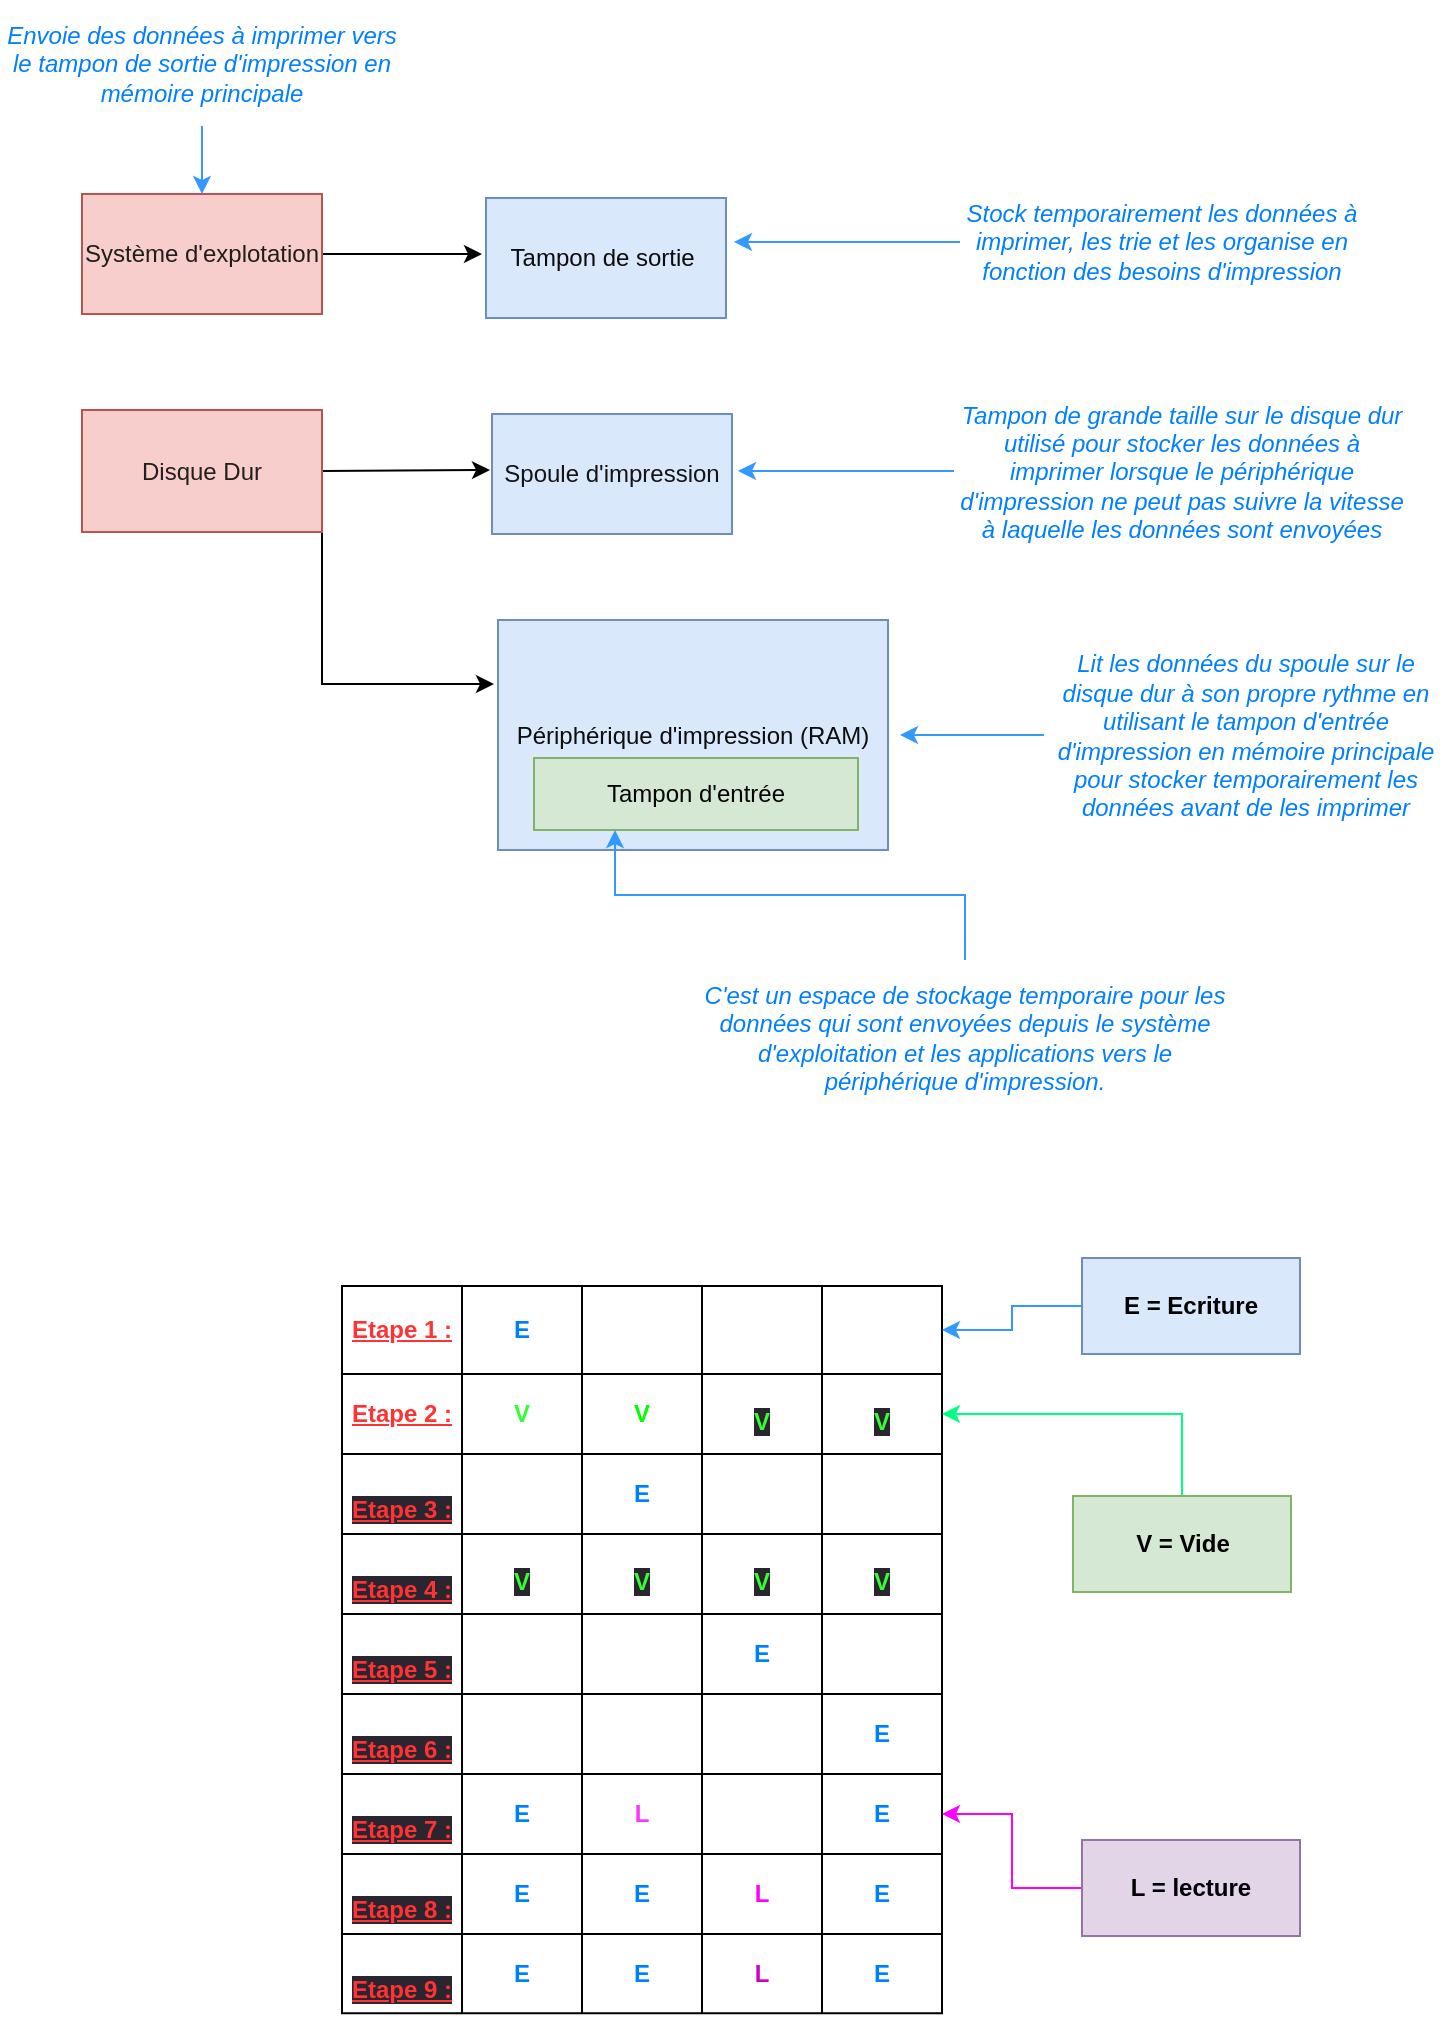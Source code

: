 <mxfile version="20.8.10" type="github">
  <diagram name="Page-1" id="JDdlgFW0gKq0d52Cq8cj">
    <mxGraphModel dx="1372" dy="804" grid="0" gridSize="10" guides="1" tooltips="1" connect="1" arrows="1" fold="1" page="1" pageScale="1" pageWidth="827" pageHeight="1169" math="0" shadow="0">
      <root>
        <mxCell id="0" />
        <mxCell id="1" parent="0" />
        <mxCell id="z1ANjw4GvxhcsmQa3rEd-2" style="edgeStyle=orthogonalEdgeStyle;rounded=0;orthogonalLoop=1;jettySize=auto;html=1;" parent="1" source="z1ANjw4GvxhcsmQa3rEd-1" edge="1">
          <mxGeometry relative="1" as="geometry">
            <mxPoint x="310" y="160" as="targetPoint" />
          </mxGeometry>
        </mxCell>
        <mxCell id="z1ANjw4GvxhcsmQa3rEd-1" value="Système d&#39;explotation" style="rounded=0;whiteSpace=wrap;html=1;fillColor=#dae8fc;strokeColor=#6c8ebf;" parent="1" vertex="1">
          <mxGeometry x="110" y="130" width="120" height="60" as="geometry" />
        </mxCell>
        <mxCell id="ZCl33w4Mcye-EvgwvGmg-1" value="&lt;font color=&quot;#1f1e1e&quot;&gt;Système d&#39;explotation&lt;/font&gt;" style="rounded=0;whiteSpace=wrap;html=1;fillColor=#f8cecc;strokeColor=#b85450;" parent="1" vertex="1">
          <mxGeometry x="110" y="130" width="120" height="60" as="geometry" />
        </mxCell>
        <mxCell id="ZCl33w4Mcye-EvgwvGmg-2" value="&lt;font color=&quot;#0d0d0d&quot;&gt;Tampon de sortie&amp;nbsp;&lt;/font&gt;" style="rounded=0;whiteSpace=wrap;html=1;fillColor=#dae8fc;strokeColor=#6c8ebf;" parent="1" vertex="1">
          <mxGeometry x="312" y="132" width="120" height="60" as="geometry" />
        </mxCell>
        <mxCell id="ZCl33w4Mcye-EvgwvGmg-7" style="edgeStyle=orthogonalEdgeStyle;rounded=0;orthogonalLoop=1;jettySize=auto;html=1;exitX=1;exitY=0.5;exitDx=0;exitDy=0;" parent="1" source="ZCl33w4Mcye-EvgwvGmg-5" edge="1">
          <mxGeometry relative="1" as="geometry">
            <mxPoint x="314" y="268" as="targetPoint" />
          </mxGeometry>
        </mxCell>
        <mxCell id="ZCl33w4Mcye-EvgwvGmg-10" style="edgeStyle=orthogonalEdgeStyle;rounded=0;orthogonalLoop=1;jettySize=auto;html=1;exitX=1;exitY=1;exitDx=0;exitDy=0;" parent="1" source="ZCl33w4Mcye-EvgwvGmg-5" edge="1">
          <mxGeometry relative="1" as="geometry">
            <mxPoint x="316" y="375" as="targetPoint" />
            <Array as="points">
              <mxPoint x="230" y="375" />
            </Array>
          </mxGeometry>
        </mxCell>
        <mxCell id="ZCl33w4Mcye-EvgwvGmg-5" value="&lt;font color=&quot;#231f1f&quot;&gt;Disque Dur&lt;/font&gt;" style="rounded=0;whiteSpace=wrap;html=1;fillColor=#f8cecc;strokeColor=#b85450;" parent="1" vertex="1">
          <mxGeometry x="110" y="238" width="120" height="61" as="geometry" />
        </mxCell>
        <mxCell id="ZCl33w4Mcye-EvgwvGmg-8" value="&lt;font color=&quot;#141414&quot;&gt;Spoule d&#39;impression&lt;/font&gt;" style="rounded=0;whiteSpace=wrap;html=1;fillColor=#dae8fc;strokeColor=#6c8ebf;" parent="1" vertex="1">
          <mxGeometry x="315" y="240" width="120" height="60" as="geometry" />
        </mxCell>
        <mxCell id="ZCl33w4Mcye-EvgwvGmg-11" value="&lt;font color=&quot;#0d0d0d&quot;&gt;Périphérique d&#39;impression (RAM)&lt;/font&gt;" style="rounded=0;whiteSpace=wrap;html=1;fillColor=#dae8fc;strokeColor=#6c8ebf;" parent="1" vertex="1">
          <mxGeometry x="318" y="343" width="195" height="115" as="geometry" />
        </mxCell>
        <mxCell id="ZCl33w4Mcye-EvgwvGmg-13" value="&lt;font color=&quot;#050303&quot;&gt;Tampon d&#39;entrée&lt;/font&gt;" style="rounded=0;whiteSpace=wrap;html=1;fillColor=#d5e8d4;strokeColor=#82b366;" parent="1" vertex="1">
          <mxGeometry x="336" y="412" width="162" height="36" as="geometry" />
        </mxCell>
        <mxCell id="ZCl33w4Mcye-EvgwvGmg-16" style="edgeStyle=orthogonalEdgeStyle;rounded=0;orthogonalLoop=1;jettySize=auto;html=1;fontColor=#FCF7F7;strokeColor=#3399FF;" parent="1" source="ZCl33w4Mcye-EvgwvGmg-15" edge="1">
          <mxGeometry relative="1" as="geometry">
            <mxPoint x="436" y="154" as="targetPoint" />
          </mxGeometry>
        </mxCell>
        <mxCell id="ZCl33w4Mcye-EvgwvGmg-15" value="&lt;i style=&quot;&quot;&gt;&lt;font color=&quot;#007fff&quot;&gt;Stock temporairement les données à imprimer, les trie et les organise en fonction des besoins d&#39;impression&lt;/font&gt;&lt;/i&gt;" style="text;strokeColor=none;align=center;fillColor=none;html=1;verticalAlign=middle;whiteSpace=wrap;rounded=0;fontColor=#231f1f;" parent="1" vertex="1">
          <mxGeometry x="549" y="112" width="202" height="84" as="geometry" />
        </mxCell>
        <mxCell id="ZCl33w4Mcye-EvgwvGmg-20" value="" style="edgeStyle=orthogonalEdgeStyle;rounded=0;orthogonalLoop=1;jettySize=auto;html=1;strokeColor=#3399FF;fontColor=#FF3333;" parent="1" source="ZCl33w4Mcye-EvgwvGmg-17" target="ZCl33w4Mcye-EvgwvGmg-1" edge="1">
          <mxGeometry relative="1" as="geometry" />
        </mxCell>
        <mxCell id="ZCl33w4Mcye-EvgwvGmg-17" value="&lt;i style=&quot;&quot;&gt;&lt;font color=&quot;#007fff&quot;&gt;Envoie des données à imprimer vers le tampon de sortie d&#39;impression en mémoire principale&lt;/font&gt;&lt;/i&gt;" style="text;strokeColor=none;align=center;fillColor=none;html=1;verticalAlign=middle;whiteSpace=wrap;rounded=0;fontColor=#231f1f;" parent="1" vertex="1">
          <mxGeometry x="69" y="33" width="202" height="63" as="geometry" />
        </mxCell>
        <mxCell id="ZCl33w4Mcye-EvgwvGmg-24" style="edgeStyle=orthogonalEdgeStyle;rounded=0;orthogonalLoop=1;jettySize=auto;html=1;strokeColor=#3399FF;fontColor=#FF3333;" parent="1" source="ZCl33w4Mcye-EvgwvGmg-18" edge="1">
          <mxGeometry relative="1" as="geometry">
            <mxPoint x="438" y="268.5" as="targetPoint" />
          </mxGeometry>
        </mxCell>
        <mxCell id="ZCl33w4Mcye-EvgwvGmg-18" value="&lt;i style=&quot;&quot;&gt;&lt;font color=&quot;#007fff&quot;&gt;Tampon de grande taille sur le disque dur utilisé pour stocker les données à imprimer lorsque le périphérique d&#39;impression ne peut pas suivre la vitesse à laquelle les données sont envoyées&lt;/font&gt;&lt;/i&gt;" style="text;strokeColor=none;align=center;fillColor=none;html=1;verticalAlign=middle;whiteSpace=wrap;rounded=0;fontColor=#231f1f;" parent="1" vertex="1">
          <mxGeometry x="546" y="226.5" width="228" height="84" as="geometry" />
        </mxCell>
        <mxCell id="ZCl33w4Mcye-EvgwvGmg-22" style="edgeStyle=orthogonalEdgeStyle;rounded=0;orthogonalLoop=1;jettySize=auto;html=1;strokeColor=#3399FF;fontColor=#FF3333;" parent="1" source="ZCl33w4Mcye-EvgwvGmg-19" edge="1">
          <mxGeometry relative="1" as="geometry">
            <mxPoint x="519" y="400.5" as="targetPoint" />
          </mxGeometry>
        </mxCell>
        <mxCell id="ZCl33w4Mcye-EvgwvGmg-19" value="&lt;font color=&quot;#007fff&quot;&gt;&lt;i&gt;Lit les données du spoule sur le disque dur à son propre rythme en utilisant le tampon d&#39;entrée d&#39;impression en mémoire principale pour stocker temporairement les données avant de les imprimer&lt;/i&gt;&lt;/font&gt;" style="text;strokeColor=none;align=center;fillColor=none;html=1;verticalAlign=middle;whiteSpace=wrap;rounded=0;fontColor=#231f1f;" parent="1" vertex="1">
          <mxGeometry x="591" y="358.5" width="202" height="84" as="geometry" />
        </mxCell>
        <mxCell id="ZCl33w4Mcye-EvgwvGmg-26" style="edgeStyle=orthogonalEdgeStyle;rounded=0;orthogonalLoop=1;jettySize=auto;html=1;entryX=0.25;entryY=1;entryDx=0;entryDy=0;strokeColor=#3399FF;fontColor=#007FFF;" parent="1" source="ZCl33w4Mcye-EvgwvGmg-25" target="ZCl33w4Mcye-EvgwvGmg-13" edge="1">
          <mxGeometry relative="1" as="geometry" />
        </mxCell>
        <mxCell id="ZCl33w4Mcye-EvgwvGmg-25" value="&lt;div style=&quot;&quot;&gt;&lt;i style=&quot;background-color: initial;&quot;&gt;C&#39;est un espace de stockage temporaire pour les données qui sont envoyées depuis le système d&#39;exploitation et les applications vers le périphérique d&#39;impression.&lt;/i&gt;&lt;/div&gt;" style="text;strokeColor=none;align=center;fillColor=none;html=1;verticalAlign=middle;whiteSpace=wrap;rounded=0;fontColor=#007FFF;" parent="1" vertex="1">
          <mxGeometry x="418" y="513" width="267" height="78" as="geometry" />
        </mxCell>
        <mxCell id="ZCl33w4Mcye-EvgwvGmg-73" value="" style="shape=table;startSize=0;container=1;collapsible=0;childLayout=tableLayout;fontColor=#007FFF;fontStyle=1" parent="1" vertex="1">
          <mxGeometry x="240" y="676" width="300" height="363.621" as="geometry" />
        </mxCell>
        <mxCell id="ZCl33w4Mcye-EvgwvGmg-74" value="" style="shape=tableRow;horizontal=0;startSize=0;swimlaneHead=0;swimlaneBody=0;strokeColor=inherit;top=0;left=0;bottom=0;right=0;collapsible=0;dropTarget=0;fillColor=none;points=[[0,0.5],[1,0.5]];portConstraint=eastwest;fontColor=#007FFF;" parent="ZCl33w4Mcye-EvgwvGmg-73" vertex="1">
          <mxGeometry width="300" height="44" as="geometry" />
        </mxCell>
        <mxCell id="ZCl33w4Mcye-EvgwvGmg-75" value="&lt;font color=&quot;#ff3333&quot;&gt;&lt;b&gt;&lt;u&gt;Etape 1 :&lt;/u&gt;&lt;/b&gt;&lt;/font&gt;" style="shape=partialRectangle;html=1;whiteSpace=wrap;connectable=0;strokeColor=inherit;overflow=hidden;fillColor=none;top=0;left=0;bottom=0;right=0;pointerEvents=1;fontColor=#007FFF;" parent="ZCl33w4Mcye-EvgwvGmg-74" vertex="1">
          <mxGeometry width="60" height="44" as="geometry">
            <mxRectangle width="60" height="44" as="alternateBounds" />
          </mxGeometry>
        </mxCell>
        <mxCell id="ZCl33w4Mcye-EvgwvGmg-76" value="E" style="shape=partialRectangle;html=1;whiteSpace=wrap;connectable=0;strokeColor=inherit;overflow=hidden;fillColor=none;top=0;left=0;bottom=0;right=0;pointerEvents=1;fontColor=#007FFF;fontStyle=1" parent="ZCl33w4Mcye-EvgwvGmg-74" vertex="1">
          <mxGeometry x="60" width="60" height="44" as="geometry">
            <mxRectangle width="60" height="44" as="alternateBounds" />
          </mxGeometry>
        </mxCell>
        <mxCell id="ZCl33w4Mcye-EvgwvGmg-77" value="" style="shape=partialRectangle;html=1;whiteSpace=wrap;connectable=0;strokeColor=inherit;overflow=hidden;fillColor=none;top=0;left=0;bottom=0;right=0;pointerEvents=1;fontColor=#007FFF;" parent="ZCl33w4Mcye-EvgwvGmg-74" vertex="1">
          <mxGeometry x="120" width="60" height="44" as="geometry">
            <mxRectangle width="60" height="44" as="alternateBounds" />
          </mxGeometry>
        </mxCell>
        <mxCell id="ZCl33w4Mcye-EvgwvGmg-78" value="" style="shape=partialRectangle;html=1;whiteSpace=wrap;connectable=0;strokeColor=inherit;overflow=hidden;fillColor=none;top=0;left=0;bottom=0;right=0;pointerEvents=1;fontColor=#007FFF;" parent="ZCl33w4Mcye-EvgwvGmg-74" vertex="1">
          <mxGeometry x="180" width="60" height="44" as="geometry">
            <mxRectangle width="60" height="44" as="alternateBounds" />
          </mxGeometry>
        </mxCell>
        <mxCell id="ZCl33w4Mcye-EvgwvGmg-79" value="" style="shape=partialRectangle;html=1;whiteSpace=wrap;connectable=0;strokeColor=inherit;overflow=hidden;fillColor=none;top=0;left=0;bottom=0;right=0;pointerEvents=1;fontColor=#007FFF;" parent="ZCl33w4Mcye-EvgwvGmg-74" vertex="1">
          <mxGeometry x="240" width="60" height="44" as="geometry">
            <mxRectangle width="60" height="44" as="alternateBounds" />
          </mxGeometry>
        </mxCell>
        <mxCell id="ZCl33w4Mcye-EvgwvGmg-80" value="" style="shape=tableRow;horizontal=0;startSize=0;swimlaneHead=0;swimlaneBody=0;strokeColor=inherit;top=0;left=0;bottom=0;right=0;collapsible=0;dropTarget=0;fillColor=none;points=[[0,0.5],[1,0.5]];portConstraint=eastwest;fontColor=#007FFF;" parent="ZCl33w4Mcye-EvgwvGmg-73" vertex="1">
          <mxGeometry y="44" width="300" height="40" as="geometry" />
        </mxCell>
        <mxCell id="ZCl33w4Mcye-EvgwvGmg-81" value="&lt;b style=&quot;color: rgb(255, 51, 51);&quot;&gt;&lt;u&gt;Etape 2 :&lt;/u&gt;&lt;/b&gt;" style="shape=partialRectangle;html=1;whiteSpace=wrap;connectable=0;strokeColor=inherit;overflow=hidden;fillColor=none;top=0;left=0;bottom=0;right=0;pointerEvents=1;fontColor=#007FFF;" parent="ZCl33w4Mcye-EvgwvGmg-80" vertex="1">
          <mxGeometry width="60" height="40" as="geometry">
            <mxRectangle width="60" height="40" as="alternateBounds" />
          </mxGeometry>
        </mxCell>
        <mxCell id="ZCl33w4Mcye-EvgwvGmg-82" value="&lt;font color=&quot;#33ff33&quot;&gt;V&lt;/font&gt;" style="shape=partialRectangle;html=1;whiteSpace=wrap;connectable=0;strokeColor=inherit;overflow=hidden;fillColor=none;top=0;left=0;bottom=0;right=0;pointerEvents=1;fontColor=#007FFF;fontStyle=1" parent="ZCl33w4Mcye-EvgwvGmg-80" vertex="1">
          <mxGeometry x="60" width="60" height="40" as="geometry">
            <mxRectangle width="60" height="40" as="alternateBounds" />
          </mxGeometry>
        </mxCell>
        <mxCell id="ZCl33w4Mcye-EvgwvGmg-83" value="&lt;font color=&quot;#00ff00&quot;&gt;V&lt;/font&gt;" style="shape=partialRectangle;html=1;whiteSpace=wrap;connectable=0;strokeColor=inherit;overflow=hidden;fillColor=none;top=0;left=0;bottom=0;right=0;pointerEvents=1;fontColor=#007FFF;fontStyle=1" parent="ZCl33w4Mcye-EvgwvGmg-80" vertex="1">
          <mxGeometry x="120" width="60" height="40" as="geometry">
            <mxRectangle width="60" height="40" as="alternateBounds" />
          </mxGeometry>
        </mxCell>
        <mxCell id="ZCl33w4Mcye-EvgwvGmg-84" value="&#xa;&lt;span style=&quot;color: rgb(51, 255, 51); font-family: Helvetica; font-size: 12px; font-style: normal; font-variant-ligatures: normal; font-variant-caps: normal; letter-spacing: normal; orphans: 2; text-align: center; text-indent: 0px; text-transform: none; widows: 2; word-spacing: 0px; -webkit-text-stroke-width: 0px; background-color: rgb(42, 37, 47); text-decoration-thickness: initial; text-decoration-style: initial; text-decoration-color: initial; float: none; display: inline !important;&quot;&gt;V&lt;/span&gt;&#xa;&#xa;" style="shape=partialRectangle;html=1;whiteSpace=wrap;connectable=0;strokeColor=inherit;overflow=hidden;fillColor=none;top=0;left=0;bottom=0;right=0;pointerEvents=1;fontColor=#007FFF;fontStyle=1" parent="ZCl33w4Mcye-EvgwvGmg-80" vertex="1">
          <mxGeometry x="180" width="60" height="40" as="geometry">
            <mxRectangle width="60" height="40" as="alternateBounds" />
          </mxGeometry>
        </mxCell>
        <mxCell id="ZCl33w4Mcye-EvgwvGmg-85" value="&#xa;&lt;span style=&quot;color: rgb(51, 255, 51); font-family: Helvetica; font-size: 12px; font-style: normal; font-variant-ligatures: normal; font-variant-caps: normal; letter-spacing: normal; orphans: 2; text-align: center; text-indent: 0px; text-transform: none; widows: 2; word-spacing: 0px; -webkit-text-stroke-width: 0px; background-color: rgb(42, 37, 47); text-decoration-thickness: initial; text-decoration-style: initial; text-decoration-color: initial; float: none; display: inline !important;&quot;&gt;V&lt;/span&gt;&#xa;&#xa;" style="shape=partialRectangle;html=1;whiteSpace=wrap;connectable=0;strokeColor=inherit;overflow=hidden;fillColor=none;top=0;left=0;bottom=0;right=0;pointerEvents=1;fontColor=#007FFF;fontStyle=1" parent="ZCl33w4Mcye-EvgwvGmg-80" vertex="1">
          <mxGeometry x="240" width="60" height="40" as="geometry">
            <mxRectangle width="60" height="40" as="alternateBounds" />
          </mxGeometry>
        </mxCell>
        <mxCell id="ZCl33w4Mcye-EvgwvGmg-86" value="" style="shape=tableRow;horizontal=0;startSize=0;swimlaneHead=0;swimlaneBody=0;strokeColor=inherit;top=0;left=0;bottom=0;right=0;collapsible=0;dropTarget=0;fillColor=none;points=[[0,0.5],[1,0.5]];portConstraint=eastwest;fontColor=#007FFF;" parent="ZCl33w4Mcye-EvgwvGmg-73" vertex="1">
          <mxGeometry y="84" width="300" height="40" as="geometry" />
        </mxCell>
        <mxCell id="ZCl33w4Mcye-EvgwvGmg-87" value="&lt;br&gt;&lt;b style=&quot;border-color: rgb(0, 0, 0); color: rgb(255, 51, 51); font-family: Helvetica; font-size: 12px; font-style: normal; font-variant-ligatures: normal; font-variant-caps: normal; letter-spacing: normal; orphans: 2; text-align: center; text-indent: 0px; text-transform: none; widows: 2; word-spacing: 0px; -webkit-text-stroke-width: 0px; background-color: rgb(42, 37, 47); text-decoration-thickness: initial; text-decoration-style: initial; text-decoration-color: initial;&quot;&gt;&lt;u style=&quot;border-color: rgb(0, 0, 0);&quot;&gt;Etape 3 :&lt;/u&gt;&lt;/b&gt;&lt;br&gt;" style="shape=partialRectangle;html=1;whiteSpace=wrap;connectable=0;strokeColor=inherit;overflow=hidden;fillColor=none;top=0;left=0;bottom=0;right=0;pointerEvents=1;fontColor=#007FFF;" parent="ZCl33w4Mcye-EvgwvGmg-86" vertex="1">
          <mxGeometry width="60" height="40" as="geometry">
            <mxRectangle width="60" height="40" as="alternateBounds" />
          </mxGeometry>
        </mxCell>
        <mxCell id="ZCl33w4Mcye-EvgwvGmg-88" value="" style="shape=partialRectangle;html=1;whiteSpace=wrap;connectable=0;strokeColor=inherit;overflow=hidden;fillColor=none;top=0;left=0;bottom=0;right=0;pointerEvents=1;fontColor=#007FFF;" parent="ZCl33w4Mcye-EvgwvGmg-86" vertex="1">
          <mxGeometry x="60" width="60" height="40" as="geometry">
            <mxRectangle width="60" height="40" as="alternateBounds" />
          </mxGeometry>
        </mxCell>
        <mxCell id="ZCl33w4Mcye-EvgwvGmg-89" value="E" style="shape=partialRectangle;html=1;whiteSpace=wrap;connectable=0;strokeColor=inherit;overflow=hidden;fillColor=none;top=0;left=0;bottom=0;right=0;pointerEvents=1;fontColor=#007FFF;fontStyle=1" parent="ZCl33w4Mcye-EvgwvGmg-86" vertex="1">
          <mxGeometry x="120" width="60" height="40" as="geometry">
            <mxRectangle width="60" height="40" as="alternateBounds" />
          </mxGeometry>
        </mxCell>
        <mxCell id="ZCl33w4Mcye-EvgwvGmg-90" value="" style="shape=partialRectangle;html=1;whiteSpace=wrap;connectable=0;strokeColor=inherit;overflow=hidden;fillColor=none;top=0;left=0;bottom=0;right=0;pointerEvents=1;fontColor=#007FFF;" parent="ZCl33w4Mcye-EvgwvGmg-86" vertex="1">
          <mxGeometry x="180" width="60" height="40" as="geometry">
            <mxRectangle width="60" height="40" as="alternateBounds" />
          </mxGeometry>
        </mxCell>
        <mxCell id="ZCl33w4Mcye-EvgwvGmg-91" value="" style="shape=partialRectangle;html=1;whiteSpace=wrap;connectable=0;strokeColor=inherit;overflow=hidden;fillColor=none;top=0;left=0;bottom=0;right=0;pointerEvents=1;fontColor=#007FFF;" parent="ZCl33w4Mcye-EvgwvGmg-86" vertex="1">
          <mxGeometry x="240" width="60" height="40" as="geometry">
            <mxRectangle width="60" height="40" as="alternateBounds" />
          </mxGeometry>
        </mxCell>
        <mxCell id="ZCl33w4Mcye-EvgwvGmg-92" value="" style="shape=tableRow;horizontal=0;startSize=0;swimlaneHead=0;swimlaneBody=0;strokeColor=inherit;top=0;left=0;bottom=0;right=0;collapsible=0;dropTarget=0;fillColor=none;points=[[0,0.5],[1,0.5]];portConstraint=eastwest;fontColor=#007FFF;" parent="ZCl33w4Mcye-EvgwvGmg-73" vertex="1">
          <mxGeometry y="124" width="300" height="40" as="geometry" />
        </mxCell>
        <mxCell id="ZCl33w4Mcye-EvgwvGmg-93" value="&lt;br&gt;&lt;b style=&quot;border-color: rgb(0, 0, 0); color: rgb(255, 51, 51); font-family: Helvetica; font-size: 12px; font-style: normal; font-variant-ligatures: normal; font-variant-caps: normal; letter-spacing: normal; orphans: 2; text-align: center; text-indent: 0px; text-transform: none; widows: 2; word-spacing: 0px; -webkit-text-stroke-width: 0px; background-color: rgb(42, 37, 47); text-decoration-thickness: initial; text-decoration-style: initial; text-decoration-color: initial;&quot;&gt;&lt;u style=&quot;border-color: rgb(0, 0, 0);&quot;&gt;Etape 4 :&lt;/u&gt;&lt;/b&gt;&lt;br&gt;" style="shape=partialRectangle;html=1;whiteSpace=wrap;connectable=0;strokeColor=inherit;overflow=hidden;fillColor=none;top=0;left=0;bottom=0;right=0;pointerEvents=1;fontColor=#007FFF;" parent="ZCl33w4Mcye-EvgwvGmg-92" vertex="1">
          <mxGeometry width="60" height="40" as="geometry">
            <mxRectangle width="60" height="40" as="alternateBounds" />
          </mxGeometry>
        </mxCell>
        <mxCell id="ZCl33w4Mcye-EvgwvGmg-94" value="&#xa;&lt;span style=&quot;color: rgb(51, 255, 51); font-family: Helvetica; font-size: 12px; font-style: normal; font-variant-ligatures: normal; font-variant-caps: normal; letter-spacing: normal; orphans: 2; text-align: center; text-indent: 0px; text-transform: none; widows: 2; word-spacing: 0px; -webkit-text-stroke-width: 0px; background-color: rgb(42, 37, 47); text-decoration-thickness: initial; text-decoration-style: initial; text-decoration-color: initial; float: none; display: inline !important;&quot;&gt;V&lt;/span&gt;&#xa;&#xa;" style="shape=partialRectangle;html=1;whiteSpace=wrap;connectable=0;strokeColor=inherit;overflow=hidden;fillColor=none;top=0;left=0;bottom=0;right=0;pointerEvents=1;fontColor=#007FFF;fontStyle=1" parent="ZCl33w4Mcye-EvgwvGmg-92" vertex="1">
          <mxGeometry x="60" width="60" height="40" as="geometry">
            <mxRectangle width="60" height="40" as="alternateBounds" />
          </mxGeometry>
        </mxCell>
        <mxCell id="ZCl33w4Mcye-EvgwvGmg-95" value="&#xa;&lt;span style=&quot;color: rgb(51, 255, 51); font-family: Helvetica; font-size: 12px; font-style: normal; font-variant-ligatures: normal; font-variant-caps: normal; letter-spacing: normal; orphans: 2; text-align: center; text-indent: 0px; text-transform: none; widows: 2; word-spacing: 0px; -webkit-text-stroke-width: 0px; background-color: rgb(42, 37, 47); text-decoration-thickness: initial; text-decoration-style: initial; text-decoration-color: initial; float: none; display: inline !important;&quot;&gt;V&lt;/span&gt;&#xa;&#xa;" style="shape=partialRectangle;html=1;whiteSpace=wrap;connectable=0;strokeColor=inherit;overflow=hidden;fillColor=none;top=0;left=0;bottom=0;right=0;pointerEvents=1;fontColor=#007FFF;fontStyle=1" parent="ZCl33w4Mcye-EvgwvGmg-92" vertex="1">
          <mxGeometry x="120" width="60" height="40" as="geometry">
            <mxRectangle width="60" height="40" as="alternateBounds" />
          </mxGeometry>
        </mxCell>
        <mxCell id="ZCl33w4Mcye-EvgwvGmg-96" value="&#xa;&lt;span style=&quot;color: rgb(51, 255, 51); font-family: Helvetica; font-size: 12px; font-style: normal; font-variant-ligatures: normal; font-variant-caps: normal; letter-spacing: normal; orphans: 2; text-align: center; text-indent: 0px; text-transform: none; widows: 2; word-spacing: 0px; -webkit-text-stroke-width: 0px; background-color: rgb(42, 37, 47); text-decoration-thickness: initial; text-decoration-style: initial; text-decoration-color: initial; float: none; display: inline !important;&quot;&gt;V&lt;/span&gt;&#xa;&#xa;" style="shape=partialRectangle;html=1;whiteSpace=wrap;connectable=0;strokeColor=inherit;overflow=hidden;fillColor=none;top=0;left=0;bottom=0;right=0;pointerEvents=1;fontColor=#007FFF;fontStyle=1" parent="ZCl33w4Mcye-EvgwvGmg-92" vertex="1">
          <mxGeometry x="180" width="60" height="40" as="geometry">
            <mxRectangle width="60" height="40" as="alternateBounds" />
          </mxGeometry>
        </mxCell>
        <mxCell id="ZCl33w4Mcye-EvgwvGmg-97" value="&#xa;&lt;span style=&quot;color: rgb(51, 255, 51); font-family: Helvetica; font-size: 12px; font-style: normal; font-variant-ligatures: normal; font-variant-caps: normal; letter-spacing: normal; orphans: 2; text-align: center; text-indent: 0px; text-transform: none; widows: 2; word-spacing: 0px; -webkit-text-stroke-width: 0px; background-color: rgb(42, 37, 47); text-decoration-thickness: initial; text-decoration-style: initial; text-decoration-color: initial; float: none; display: inline !important;&quot;&gt;V&lt;/span&gt;&#xa;&#xa;" style="shape=partialRectangle;html=1;whiteSpace=wrap;connectable=0;strokeColor=inherit;overflow=hidden;fillColor=none;top=0;left=0;bottom=0;right=0;pointerEvents=1;fontColor=#007FFF;fontStyle=1" parent="ZCl33w4Mcye-EvgwvGmg-92" vertex="1">
          <mxGeometry x="240" width="60" height="40" as="geometry">
            <mxRectangle width="60" height="40" as="alternateBounds" />
          </mxGeometry>
        </mxCell>
        <mxCell id="ZCl33w4Mcye-EvgwvGmg-98" value="" style="shape=tableRow;horizontal=0;startSize=0;swimlaneHead=0;swimlaneBody=0;strokeColor=inherit;top=0;left=0;bottom=0;right=0;collapsible=0;dropTarget=0;fillColor=none;points=[[0,0.5],[1,0.5]];portConstraint=eastwest;fontColor=#007FFF;" parent="ZCl33w4Mcye-EvgwvGmg-73" vertex="1">
          <mxGeometry y="164" width="300" height="40" as="geometry" />
        </mxCell>
        <mxCell id="ZCl33w4Mcye-EvgwvGmg-99" value="&lt;br&gt;&lt;b style=&quot;border-color: rgb(0, 0, 0); color: rgb(255, 51, 51); font-family: Helvetica; font-size: 12px; font-style: normal; font-variant-ligatures: normal; font-variant-caps: normal; letter-spacing: normal; orphans: 2; text-align: center; text-indent: 0px; text-transform: none; widows: 2; word-spacing: 0px; -webkit-text-stroke-width: 0px; background-color: rgb(42, 37, 47); text-decoration-thickness: initial; text-decoration-style: initial; text-decoration-color: initial;&quot;&gt;&lt;u style=&quot;border-color: rgb(0, 0, 0);&quot;&gt;Etape 5 :&lt;/u&gt;&lt;/b&gt;&lt;br&gt;" style="shape=partialRectangle;html=1;whiteSpace=wrap;connectable=0;strokeColor=inherit;overflow=hidden;fillColor=none;top=0;left=0;bottom=0;right=0;pointerEvents=1;fontColor=#007FFF;" parent="ZCl33w4Mcye-EvgwvGmg-98" vertex="1">
          <mxGeometry width="60" height="40" as="geometry">
            <mxRectangle width="60" height="40" as="alternateBounds" />
          </mxGeometry>
        </mxCell>
        <mxCell id="ZCl33w4Mcye-EvgwvGmg-100" value="" style="shape=partialRectangle;html=1;whiteSpace=wrap;connectable=0;strokeColor=inherit;overflow=hidden;fillColor=none;top=0;left=0;bottom=0;right=0;pointerEvents=1;fontColor=#007FFF;" parent="ZCl33w4Mcye-EvgwvGmg-98" vertex="1">
          <mxGeometry x="60" width="60" height="40" as="geometry">
            <mxRectangle width="60" height="40" as="alternateBounds" />
          </mxGeometry>
        </mxCell>
        <mxCell id="ZCl33w4Mcye-EvgwvGmg-101" value="" style="shape=partialRectangle;html=1;whiteSpace=wrap;connectable=0;strokeColor=inherit;overflow=hidden;fillColor=none;top=0;left=0;bottom=0;right=0;pointerEvents=1;fontColor=#007FFF;" parent="ZCl33w4Mcye-EvgwvGmg-98" vertex="1">
          <mxGeometry x="120" width="60" height="40" as="geometry">
            <mxRectangle width="60" height="40" as="alternateBounds" />
          </mxGeometry>
        </mxCell>
        <mxCell id="ZCl33w4Mcye-EvgwvGmg-102" value="E" style="shape=partialRectangle;html=1;whiteSpace=wrap;connectable=0;strokeColor=inherit;overflow=hidden;fillColor=none;top=0;left=0;bottom=0;right=0;pointerEvents=1;fontColor=#007FFF;fontStyle=1" parent="ZCl33w4Mcye-EvgwvGmg-98" vertex="1">
          <mxGeometry x="180" width="60" height="40" as="geometry">
            <mxRectangle width="60" height="40" as="alternateBounds" />
          </mxGeometry>
        </mxCell>
        <mxCell id="ZCl33w4Mcye-EvgwvGmg-103" value="" style="shape=partialRectangle;html=1;whiteSpace=wrap;connectable=0;strokeColor=inherit;overflow=hidden;fillColor=none;top=0;left=0;bottom=0;right=0;pointerEvents=1;fontColor=#007FFF;" parent="ZCl33w4Mcye-EvgwvGmg-98" vertex="1">
          <mxGeometry x="240" width="60" height="40" as="geometry">
            <mxRectangle width="60" height="40" as="alternateBounds" />
          </mxGeometry>
        </mxCell>
        <mxCell id="ZCl33w4Mcye-EvgwvGmg-104" value="" style="shape=tableRow;horizontal=0;startSize=0;swimlaneHead=0;swimlaneBody=0;strokeColor=inherit;top=0;left=0;bottom=0;right=0;collapsible=0;dropTarget=0;fillColor=none;points=[[0,0.5],[1,0.5]];portConstraint=eastwest;fontColor=#007FFF;" parent="ZCl33w4Mcye-EvgwvGmg-73" vertex="1">
          <mxGeometry y="204" width="300" height="40" as="geometry" />
        </mxCell>
        <mxCell id="ZCl33w4Mcye-EvgwvGmg-105" value="&lt;br&gt;&lt;b style=&quot;border-color: rgb(0, 0, 0); color: rgb(255, 51, 51); font-family: Helvetica; font-size: 12px; font-style: normal; font-variant-ligatures: normal; font-variant-caps: normal; letter-spacing: normal; orphans: 2; text-align: center; text-indent: 0px; text-transform: none; widows: 2; word-spacing: 0px; -webkit-text-stroke-width: 0px; background-color: rgb(42, 37, 47); text-decoration-thickness: initial; text-decoration-style: initial; text-decoration-color: initial;&quot;&gt;&lt;u style=&quot;border-color: rgb(0, 0, 0);&quot;&gt;Etape 6 :&lt;/u&gt;&lt;/b&gt;&lt;br&gt;" style="shape=partialRectangle;html=1;whiteSpace=wrap;connectable=0;strokeColor=inherit;overflow=hidden;fillColor=none;top=0;left=0;bottom=0;right=0;pointerEvents=1;fontColor=#007FFF;" parent="ZCl33w4Mcye-EvgwvGmg-104" vertex="1">
          <mxGeometry width="60" height="40" as="geometry">
            <mxRectangle width="60" height="40" as="alternateBounds" />
          </mxGeometry>
        </mxCell>
        <mxCell id="ZCl33w4Mcye-EvgwvGmg-106" value="" style="shape=partialRectangle;html=1;whiteSpace=wrap;connectable=0;strokeColor=inherit;overflow=hidden;fillColor=none;top=0;left=0;bottom=0;right=0;pointerEvents=1;fontColor=#007FFF;" parent="ZCl33w4Mcye-EvgwvGmg-104" vertex="1">
          <mxGeometry x="60" width="60" height="40" as="geometry">
            <mxRectangle width="60" height="40" as="alternateBounds" />
          </mxGeometry>
        </mxCell>
        <mxCell id="ZCl33w4Mcye-EvgwvGmg-107" value="" style="shape=partialRectangle;html=1;whiteSpace=wrap;connectable=0;strokeColor=inherit;overflow=hidden;fillColor=none;top=0;left=0;bottom=0;right=0;pointerEvents=1;fontColor=#007FFF;" parent="ZCl33w4Mcye-EvgwvGmg-104" vertex="1">
          <mxGeometry x="120" width="60" height="40" as="geometry">
            <mxRectangle width="60" height="40" as="alternateBounds" />
          </mxGeometry>
        </mxCell>
        <mxCell id="ZCl33w4Mcye-EvgwvGmg-108" value="" style="shape=partialRectangle;html=1;whiteSpace=wrap;connectable=0;strokeColor=inherit;overflow=hidden;fillColor=none;top=0;left=0;bottom=0;right=0;pointerEvents=1;fontColor=#007FFF;" parent="ZCl33w4Mcye-EvgwvGmg-104" vertex="1">
          <mxGeometry x="180" width="60" height="40" as="geometry">
            <mxRectangle width="60" height="40" as="alternateBounds" />
          </mxGeometry>
        </mxCell>
        <mxCell id="ZCl33w4Mcye-EvgwvGmg-109" value="E" style="shape=partialRectangle;html=1;whiteSpace=wrap;connectable=0;strokeColor=inherit;overflow=hidden;fillColor=none;top=0;left=0;bottom=0;right=0;pointerEvents=1;fontColor=#007FFF;fontStyle=1" parent="ZCl33w4Mcye-EvgwvGmg-104" vertex="1">
          <mxGeometry x="240" width="60" height="40" as="geometry">
            <mxRectangle width="60" height="40" as="alternateBounds" />
          </mxGeometry>
        </mxCell>
        <mxCell id="ZCl33w4Mcye-EvgwvGmg-110" value="" style="shape=tableRow;horizontal=0;startSize=0;swimlaneHead=0;swimlaneBody=0;strokeColor=inherit;top=0;left=0;bottom=0;right=0;collapsible=0;dropTarget=0;fillColor=none;points=[[0,0.5],[1,0.5]];portConstraint=eastwest;fontColor=#007FFF;" parent="ZCl33w4Mcye-EvgwvGmg-73" vertex="1">
          <mxGeometry y="244" width="300" height="40" as="geometry" />
        </mxCell>
        <mxCell id="ZCl33w4Mcye-EvgwvGmg-111" value="&lt;br&gt;&lt;b style=&quot;border-color: rgb(0, 0, 0); color: rgb(255, 51, 51); font-family: Helvetica; font-size: 12px; font-style: normal; font-variant-ligatures: normal; font-variant-caps: normal; letter-spacing: normal; orphans: 2; text-align: center; text-indent: 0px; text-transform: none; widows: 2; word-spacing: 0px; -webkit-text-stroke-width: 0px; background-color: rgb(42, 37, 47); text-decoration-thickness: initial; text-decoration-style: initial; text-decoration-color: initial;&quot;&gt;&lt;u style=&quot;border-color: rgb(0, 0, 0);&quot;&gt;Etape 7 :&lt;/u&gt;&lt;/b&gt;&lt;br&gt;" style="shape=partialRectangle;html=1;whiteSpace=wrap;connectable=0;strokeColor=inherit;overflow=hidden;fillColor=none;top=0;left=0;bottom=0;right=0;pointerEvents=1;fontColor=#007FFF;" parent="ZCl33w4Mcye-EvgwvGmg-110" vertex="1">
          <mxGeometry width="60" height="40" as="geometry">
            <mxRectangle width="60" height="40" as="alternateBounds" />
          </mxGeometry>
        </mxCell>
        <mxCell id="ZCl33w4Mcye-EvgwvGmg-112" value="E" style="shape=partialRectangle;html=1;whiteSpace=wrap;connectable=0;strokeColor=inherit;overflow=hidden;fillColor=none;top=0;left=0;bottom=0;right=0;pointerEvents=1;fontColor=#007FFF;fontStyle=1" parent="ZCl33w4Mcye-EvgwvGmg-110" vertex="1">
          <mxGeometry x="60" width="60" height="40" as="geometry">
            <mxRectangle width="60" height="40" as="alternateBounds" />
          </mxGeometry>
        </mxCell>
        <mxCell id="ZCl33w4Mcye-EvgwvGmg-113" value="&lt;font color=&quot;#ff33ff&quot;&gt;L&lt;/font&gt;" style="shape=partialRectangle;html=1;whiteSpace=wrap;connectable=0;strokeColor=inherit;overflow=hidden;fillColor=none;top=0;left=0;bottom=0;right=0;pointerEvents=1;fontColor=#007FFF;fontStyle=1" parent="ZCl33w4Mcye-EvgwvGmg-110" vertex="1">
          <mxGeometry x="120" width="60" height="40" as="geometry">
            <mxRectangle width="60" height="40" as="alternateBounds" />
          </mxGeometry>
        </mxCell>
        <mxCell id="ZCl33w4Mcye-EvgwvGmg-114" value="" style="shape=partialRectangle;html=1;whiteSpace=wrap;connectable=0;strokeColor=inherit;overflow=hidden;fillColor=none;top=0;left=0;bottom=0;right=0;pointerEvents=1;fontColor=#007FFF;" parent="ZCl33w4Mcye-EvgwvGmg-110" vertex="1">
          <mxGeometry x="180" width="60" height="40" as="geometry">
            <mxRectangle width="60" height="40" as="alternateBounds" />
          </mxGeometry>
        </mxCell>
        <mxCell id="ZCl33w4Mcye-EvgwvGmg-115" value="E" style="shape=partialRectangle;html=1;whiteSpace=wrap;connectable=0;strokeColor=inherit;overflow=hidden;fillColor=none;top=0;left=0;bottom=0;right=0;pointerEvents=1;fontColor=#007FFF;fontStyle=1" parent="ZCl33w4Mcye-EvgwvGmg-110" vertex="1">
          <mxGeometry x="240" width="60" height="40" as="geometry">
            <mxRectangle width="60" height="40" as="alternateBounds" />
          </mxGeometry>
        </mxCell>
        <mxCell id="ZCl33w4Mcye-EvgwvGmg-116" value="" style="shape=tableRow;horizontal=0;startSize=0;swimlaneHead=0;swimlaneBody=0;strokeColor=inherit;top=0;left=0;bottom=0;right=0;collapsible=0;dropTarget=0;fillColor=none;points=[[0,0.5],[1,0.5]];portConstraint=eastwest;fontColor=#007FFF;" parent="ZCl33w4Mcye-EvgwvGmg-73" vertex="1">
          <mxGeometry y="284" width="300" height="40" as="geometry" />
        </mxCell>
        <mxCell id="ZCl33w4Mcye-EvgwvGmg-117" value="&lt;br&gt;&lt;b style=&quot;border-color: rgb(0, 0, 0); color: rgb(255, 51, 51); font-family: Helvetica; font-size: 12px; font-style: normal; font-variant-ligatures: normal; font-variant-caps: normal; letter-spacing: normal; orphans: 2; text-align: center; text-indent: 0px; text-transform: none; widows: 2; word-spacing: 0px; -webkit-text-stroke-width: 0px; background-color: rgb(42, 37, 47); text-decoration-thickness: initial; text-decoration-style: initial; text-decoration-color: initial;&quot;&gt;&lt;u style=&quot;border-color: rgb(0, 0, 0);&quot;&gt;Etape 8 :&lt;/u&gt;&lt;/b&gt;&lt;br&gt;" style="shape=partialRectangle;html=1;whiteSpace=wrap;connectable=0;strokeColor=inherit;overflow=hidden;fillColor=none;top=0;left=0;bottom=0;right=0;pointerEvents=1;fontColor=#007FFF;" parent="ZCl33w4Mcye-EvgwvGmg-116" vertex="1">
          <mxGeometry width="60" height="40" as="geometry">
            <mxRectangle width="60" height="40" as="alternateBounds" />
          </mxGeometry>
        </mxCell>
        <mxCell id="ZCl33w4Mcye-EvgwvGmg-118" value="E" style="shape=partialRectangle;html=1;whiteSpace=wrap;connectable=0;strokeColor=inherit;overflow=hidden;fillColor=none;top=0;left=0;bottom=0;right=0;pointerEvents=1;fontColor=#007FFF;fontStyle=1" parent="ZCl33w4Mcye-EvgwvGmg-116" vertex="1">
          <mxGeometry x="60" width="60" height="40" as="geometry">
            <mxRectangle width="60" height="40" as="alternateBounds" />
          </mxGeometry>
        </mxCell>
        <mxCell id="ZCl33w4Mcye-EvgwvGmg-119" value="E" style="shape=partialRectangle;html=1;whiteSpace=wrap;connectable=0;strokeColor=inherit;overflow=hidden;fillColor=none;top=0;left=0;bottom=0;right=0;pointerEvents=1;fontColor=#007FFF;fontStyle=1" parent="ZCl33w4Mcye-EvgwvGmg-116" vertex="1">
          <mxGeometry x="120" width="60" height="40" as="geometry">
            <mxRectangle width="60" height="40" as="alternateBounds" />
          </mxGeometry>
        </mxCell>
        <mxCell id="ZCl33w4Mcye-EvgwvGmg-120" value="&lt;font color=&quot;#ff00ff&quot;&gt;L&lt;/font&gt;" style="shape=partialRectangle;html=1;whiteSpace=wrap;connectable=0;strokeColor=inherit;overflow=hidden;fillColor=none;top=0;left=0;bottom=0;right=0;pointerEvents=1;fontColor=#007FFF;fontStyle=1" parent="ZCl33w4Mcye-EvgwvGmg-116" vertex="1">
          <mxGeometry x="180" width="60" height="40" as="geometry">
            <mxRectangle width="60" height="40" as="alternateBounds" />
          </mxGeometry>
        </mxCell>
        <mxCell id="ZCl33w4Mcye-EvgwvGmg-121" value="E" style="shape=partialRectangle;html=1;whiteSpace=wrap;connectable=0;strokeColor=inherit;overflow=hidden;fillColor=none;top=0;left=0;bottom=0;right=0;pointerEvents=1;fontColor=#007FFF;fontStyle=1" parent="ZCl33w4Mcye-EvgwvGmg-116" vertex="1">
          <mxGeometry x="240" width="60" height="40" as="geometry">
            <mxRectangle width="60" height="40" as="alternateBounds" />
          </mxGeometry>
        </mxCell>
        <mxCell id="ZCl33w4Mcye-EvgwvGmg-122" value="" style="shape=tableRow;horizontal=0;startSize=0;swimlaneHead=0;swimlaneBody=0;strokeColor=inherit;top=0;left=0;bottom=0;right=0;collapsible=0;dropTarget=0;fillColor=none;points=[[0,0.5],[1,0.5]];portConstraint=eastwest;fontColor=#007FFF;fontStyle=1" parent="ZCl33w4Mcye-EvgwvGmg-73" vertex="1">
          <mxGeometry y="324" width="300" height="40" as="geometry" />
        </mxCell>
        <mxCell id="ZCl33w4Mcye-EvgwvGmg-123" value="&lt;br&gt;&lt;b style=&quot;border-color: rgb(0, 0, 0); color: rgb(255, 51, 51); font-family: Helvetica; font-size: 12px; font-style: normal; font-variant-ligatures: normal; font-variant-caps: normal; letter-spacing: normal; orphans: 2; text-align: center; text-indent: 0px; text-transform: none; widows: 2; word-spacing: 0px; -webkit-text-stroke-width: 0px; background-color: rgb(42, 37, 47); text-decoration-thickness: initial; text-decoration-style: initial; text-decoration-color: initial;&quot;&gt;&lt;u style=&quot;border-color: rgb(0, 0, 0);&quot;&gt;Etape 9 :&lt;/u&gt;&lt;/b&gt;&lt;br&gt;" style="shape=partialRectangle;html=1;whiteSpace=wrap;connectable=0;strokeColor=inherit;overflow=hidden;fillColor=none;top=0;left=0;bottom=0;right=0;pointerEvents=1;fontColor=#007FFF;" parent="ZCl33w4Mcye-EvgwvGmg-122" vertex="1">
          <mxGeometry width="60" height="40" as="geometry">
            <mxRectangle width="60" height="40" as="alternateBounds" />
          </mxGeometry>
        </mxCell>
        <mxCell id="ZCl33w4Mcye-EvgwvGmg-124" value="E" style="shape=partialRectangle;html=1;whiteSpace=wrap;connectable=0;strokeColor=inherit;overflow=hidden;fillColor=none;top=0;left=0;bottom=0;right=0;pointerEvents=1;fontColor=#007FFF;fontStyle=1" parent="ZCl33w4Mcye-EvgwvGmg-122" vertex="1">
          <mxGeometry x="60" width="60" height="40" as="geometry">
            <mxRectangle width="60" height="40" as="alternateBounds" />
          </mxGeometry>
        </mxCell>
        <mxCell id="ZCl33w4Mcye-EvgwvGmg-125" value="E" style="shape=partialRectangle;html=1;whiteSpace=wrap;connectable=0;strokeColor=inherit;overflow=hidden;fillColor=none;top=0;left=0;bottom=0;right=0;pointerEvents=1;fontColor=#007FFF;fontStyle=1" parent="ZCl33w4Mcye-EvgwvGmg-122" vertex="1">
          <mxGeometry x="120" width="60" height="40" as="geometry">
            <mxRectangle width="60" height="40" as="alternateBounds" />
          </mxGeometry>
        </mxCell>
        <mxCell id="ZCl33w4Mcye-EvgwvGmg-126" value="&lt;font color=&quot;#cc00cc&quot;&gt;L&lt;/font&gt;" style="shape=partialRectangle;html=1;whiteSpace=wrap;connectable=0;strokeColor=inherit;overflow=hidden;fillColor=none;top=0;left=0;bottom=0;right=0;pointerEvents=1;fontColor=#007FFF;fontStyle=1" parent="ZCl33w4Mcye-EvgwvGmg-122" vertex="1">
          <mxGeometry x="180" width="60" height="40" as="geometry">
            <mxRectangle width="60" height="40" as="alternateBounds" />
          </mxGeometry>
        </mxCell>
        <mxCell id="ZCl33w4Mcye-EvgwvGmg-127" value="&lt;b&gt;E&lt;/b&gt;" style="shape=partialRectangle;html=1;whiteSpace=wrap;connectable=0;strokeColor=inherit;overflow=hidden;fillColor=none;top=0;left=0;bottom=0;right=0;pointerEvents=1;fontColor=#007FFF;" parent="ZCl33w4Mcye-EvgwvGmg-122" vertex="1">
          <mxGeometry x="240" width="60" height="40" as="geometry">
            <mxRectangle width="60" height="40" as="alternateBounds" />
          </mxGeometry>
        </mxCell>
        <mxCell id="ZCl33w4Mcye-EvgwvGmg-129" style="edgeStyle=orthogonalEdgeStyle;rounded=0;orthogonalLoop=1;jettySize=auto;html=1;entryX=1;entryY=0.5;entryDx=0;entryDy=0;strokeColor=#00FF80;fontColor=#000000;" parent="1" source="ZCl33w4Mcye-EvgwvGmg-128" target="ZCl33w4Mcye-EvgwvGmg-80" edge="1">
          <mxGeometry relative="1" as="geometry" />
        </mxCell>
        <mxCell id="ZCl33w4Mcye-EvgwvGmg-128" value="&lt;b&gt;&lt;font color=&quot;#000000&quot;&gt;V = Vide&lt;/font&gt;&lt;/b&gt;" style="rounded=0;whiteSpace=wrap;html=1;fillColor=#d5e8d4;strokeColor=#82b366;" parent="1" vertex="1">
          <mxGeometry x="605.5" y="781" width="109" height="48" as="geometry" />
        </mxCell>
        <mxCell id="ZCl33w4Mcye-EvgwvGmg-133" style="edgeStyle=orthogonalEdgeStyle;rounded=0;orthogonalLoop=1;jettySize=auto;html=1;entryX=1;entryY=0.5;entryDx=0;entryDy=0;strokeColor=#3399FF;fontColor=#000000;" parent="1" source="ZCl33w4Mcye-EvgwvGmg-130" target="ZCl33w4Mcye-EvgwvGmg-74" edge="1">
          <mxGeometry relative="1" as="geometry" />
        </mxCell>
        <mxCell id="ZCl33w4Mcye-EvgwvGmg-130" value="&lt;b&gt;&lt;font color=&quot;#000000&quot;&gt;E = Ecriture&lt;/font&gt;&lt;/b&gt;" style="rounded=0;whiteSpace=wrap;html=1;fillColor=#dae8fc;strokeColor=#6c8ebf;" parent="1" vertex="1">
          <mxGeometry x="610" y="662" width="109" height="48" as="geometry" />
        </mxCell>
        <mxCell id="ZCl33w4Mcye-EvgwvGmg-132" style="edgeStyle=orthogonalEdgeStyle;rounded=0;orthogonalLoop=1;jettySize=auto;html=1;strokeColor=#FF00FF;fontColor=#000000;" parent="1" source="ZCl33w4Mcye-EvgwvGmg-131" target="ZCl33w4Mcye-EvgwvGmg-110" edge="1">
          <mxGeometry relative="1" as="geometry" />
        </mxCell>
        <mxCell id="ZCl33w4Mcye-EvgwvGmg-131" value="&lt;b&gt;&lt;font color=&quot;#000000&quot;&gt;L = lecture&lt;/font&gt;&lt;/b&gt;" style="rounded=0;whiteSpace=wrap;html=1;fillColor=#e1d5e7;strokeColor=#9673a6;" parent="1" vertex="1">
          <mxGeometry x="610" y="953" width="109" height="48" as="geometry" />
        </mxCell>
      </root>
    </mxGraphModel>
  </diagram>
</mxfile>
